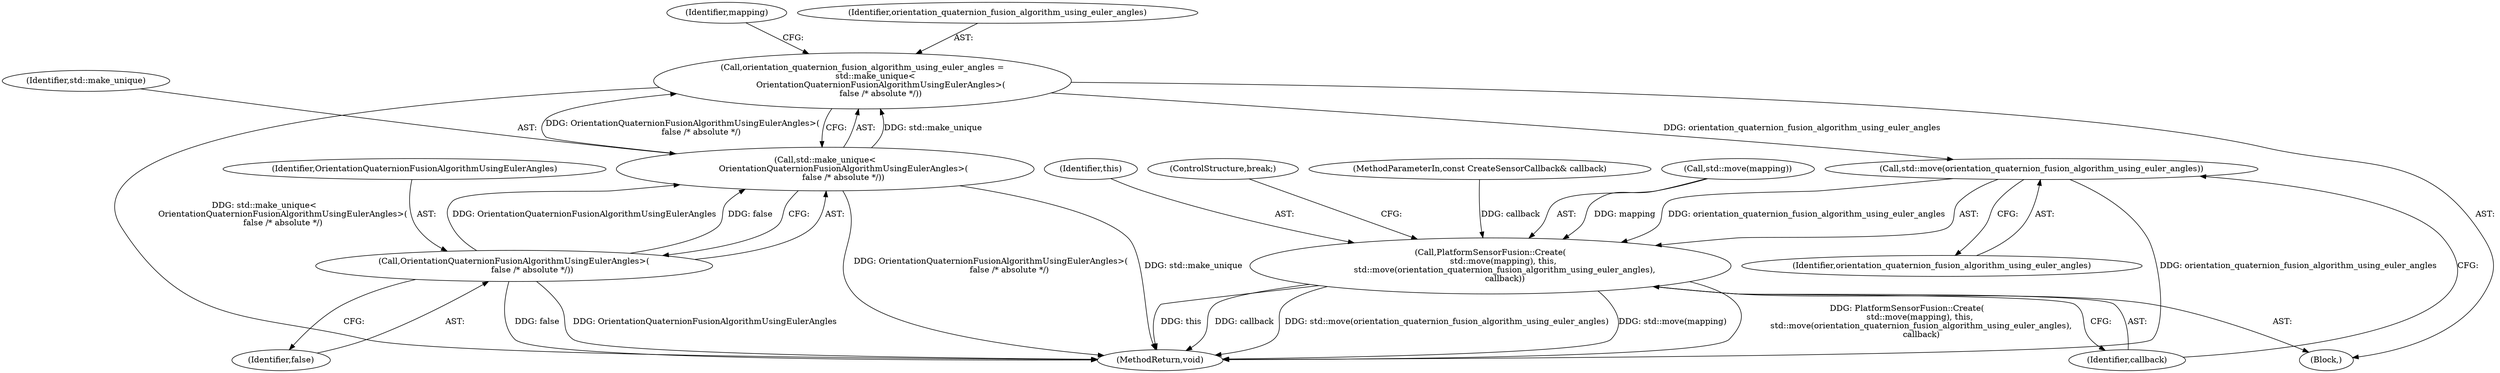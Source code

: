 digraph "0_Chrome_c0c8978849ac57e4ecd613ddc8ff7852a2054734_27@API" {
"1000156" [label="(Call,std::move(orientation_quaternion_fusion_algorithm_using_euler_angles))"];
"1000145" [label="(Call,orientation_quaternion_fusion_algorithm_using_euler_angles =\n          std::make_unique<\n              OrientationQuaternionFusionAlgorithmUsingEulerAngles>(\n              false /* absolute */))"];
"1000147" [label="(Call,std::make_unique<\n              OrientationQuaternionFusionAlgorithmUsingEulerAngles>(\n              false /* absolute */))"];
"1000149" [label="(Call,OrientationQuaternionFusionAlgorithmUsingEulerAngles>(\n              false /* absolute */))"];
"1000152" [label="(Call,PlatformSensorFusion::Create(\n          std::move(mapping), this,\n           std::move(orientation_quaternion_fusion_algorithm_using_euler_angles),\n           callback))"];
"1000157" [label="(Identifier,orientation_quaternion_fusion_algorithm_using_euler_angles)"];
"1000148" [label="(Identifier,std::make_unique)"];
"1000154" [label="(Identifier,mapping)"];
"1000145" [label="(Call,orientation_quaternion_fusion_algorithm_using_euler_angles =\n          std::make_unique<\n              OrientationQuaternionFusionAlgorithmUsingEulerAngles>(\n              false /* absolute */))"];
"1000146" [label="(Identifier,orientation_quaternion_fusion_algorithm_using_euler_angles)"];
"1000149" [label="(Call,OrientationQuaternionFusionAlgorithmUsingEulerAngles>(\n              false /* absolute */))"];
"1000151" [label="(Identifier,false)"];
"1000150" [label="(Identifier,OrientationQuaternionFusionAlgorithmUsingEulerAngles)"];
"1000159" [label="(ControlStructure,break;)"];
"1000143" [label="(Block,)"];
"1000152" [label="(Call,PlatformSensorFusion::Create(\n          std::move(mapping), this,\n           std::move(orientation_quaternion_fusion_algorithm_using_euler_angles),\n           callback))"];
"1000104" [label="(MethodParameterIn,const CreateSensorCallback& callback)"];
"1000153" [label="(Call,std::move(mapping))"];
"1000147" [label="(Call,std::make_unique<\n              OrientationQuaternionFusionAlgorithmUsingEulerAngles>(\n              false /* absolute */))"];
"1000156" [label="(Call,std::move(orientation_quaternion_fusion_algorithm_using_euler_angles))"];
"1000158" [label="(Identifier,callback)"];
"1000163" [label="(MethodReturn,void)"];
"1000155" [label="(Identifier,this)"];
"1000156" -> "1000152"  [label="AST: "];
"1000156" -> "1000157"  [label="CFG: "];
"1000157" -> "1000156"  [label="AST: "];
"1000158" -> "1000156"  [label="CFG: "];
"1000156" -> "1000163"  [label="DDG: orientation_quaternion_fusion_algorithm_using_euler_angles"];
"1000156" -> "1000152"  [label="DDG: orientation_quaternion_fusion_algorithm_using_euler_angles"];
"1000145" -> "1000156"  [label="DDG: orientation_quaternion_fusion_algorithm_using_euler_angles"];
"1000145" -> "1000143"  [label="AST: "];
"1000145" -> "1000147"  [label="CFG: "];
"1000146" -> "1000145"  [label="AST: "];
"1000147" -> "1000145"  [label="AST: "];
"1000154" -> "1000145"  [label="CFG: "];
"1000145" -> "1000163"  [label="DDG: std::make_unique<\n              OrientationQuaternionFusionAlgorithmUsingEulerAngles>(\n              false /* absolute */)"];
"1000147" -> "1000145"  [label="DDG: std::make_unique"];
"1000147" -> "1000145"  [label="DDG: OrientationQuaternionFusionAlgorithmUsingEulerAngles>(\n              false /* absolute */)"];
"1000147" -> "1000149"  [label="CFG: "];
"1000148" -> "1000147"  [label="AST: "];
"1000149" -> "1000147"  [label="AST: "];
"1000147" -> "1000163"  [label="DDG: OrientationQuaternionFusionAlgorithmUsingEulerAngles>(\n              false /* absolute */)"];
"1000147" -> "1000163"  [label="DDG: std::make_unique"];
"1000149" -> "1000147"  [label="DDG: OrientationQuaternionFusionAlgorithmUsingEulerAngles"];
"1000149" -> "1000147"  [label="DDG: false"];
"1000149" -> "1000151"  [label="CFG: "];
"1000150" -> "1000149"  [label="AST: "];
"1000151" -> "1000149"  [label="AST: "];
"1000149" -> "1000163"  [label="DDG: false"];
"1000149" -> "1000163"  [label="DDG: OrientationQuaternionFusionAlgorithmUsingEulerAngles"];
"1000152" -> "1000143"  [label="AST: "];
"1000152" -> "1000158"  [label="CFG: "];
"1000153" -> "1000152"  [label="AST: "];
"1000155" -> "1000152"  [label="AST: "];
"1000158" -> "1000152"  [label="AST: "];
"1000159" -> "1000152"  [label="CFG: "];
"1000152" -> "1000163"  [label="DDG: std::move(mapping)"];
"1000152" -> "1000163"  [label="DDG: PlatformSensorFusion::Create(\n          std::move(mapping), this,\n           std::move(orientation_quaternion_fusion_algorithm_using_euler_angles),\n           callback)"];
"1000152" -> "1000163"  [label="DDG: this"];
"1000152" -> "1000163"  [label="DDG: callback"];
"1000152" -> "1000163"  [label="DDG: std::move(orientation_quaternion_fusion_algorithm_using_euler_angles)"];
"1000153" -> "1000152"  [label="DDG: mapping"];
"1000104" -> "1000152"  [label="DDG: callback"];
}

